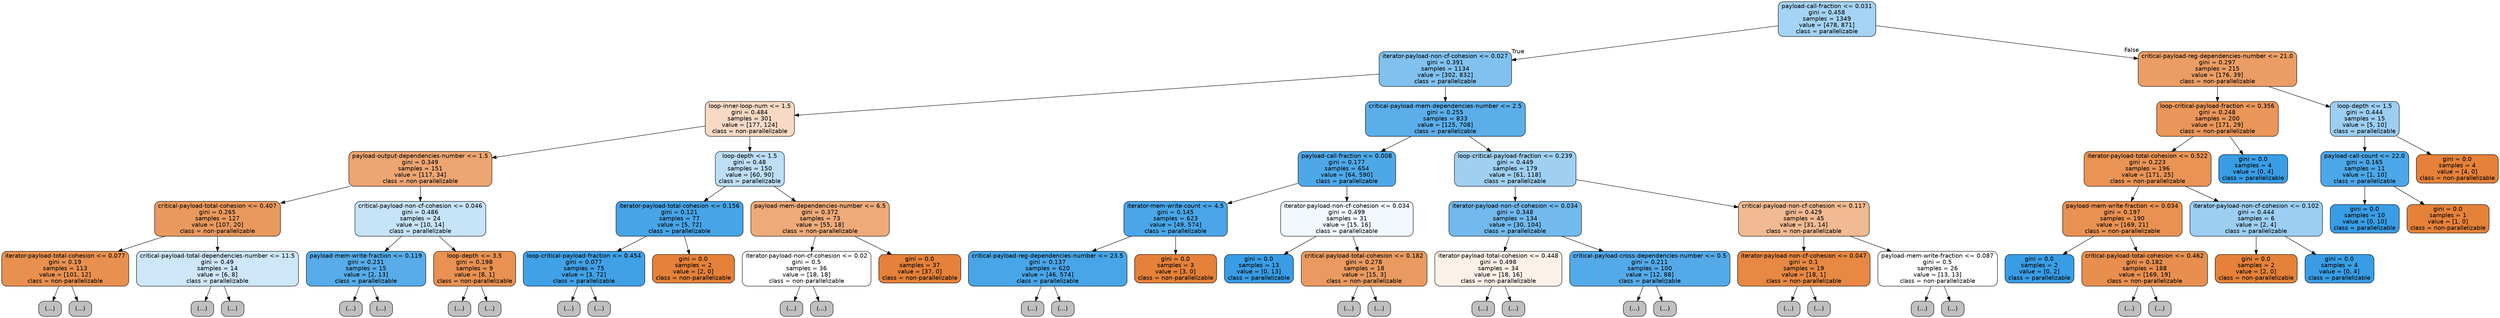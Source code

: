 digraph Tree {
node [shape=box, style="filled, rounded", color="black", fontname=helvetica] ;
edge [fontname=helvetica] ;
0 [label="payload-call-fraction <= 0.031\ngini = 0.458\nsamples = 1349\nvalue = [478, 871]\nclass = parallelizable", fillcolor="#399de573"] ;
1 [label="iterator-payload-non-cf-cohesion <= 0.027\ngini = 0.391\nsamples = 1134\nvalue = [302, 832]\nclass = parallelizable", fillcolor="#399de5a2"] ;
0 -> 1 [labeldistance=2.5, labelangle=45, headlabel="True"] ;
2 [label="loop-inner-loop-num <= 1.5\ngini = 0.484\nsamples = 301\nvalue = [177, 124]\nclass = non-parallelizable", fillcolor="#e581394c"] ;
1 -> 2 ;
3 [label="payload-output-dependencies-number <= 1.5\ngini = 0.349\nsamples = 151\nvalue = [117, 34]\nclass = non-parallelizable", fillcolor="#e58139b5"] ;
2 -> 3 ;
4 [label="critical-payload-total-cohesion <= 0.407\ngini = 0.265\nsamples = 127\nvalue = [107, 20]\nclass = non-parallelizable", fillcolor="#e58139cf"] ;
3 -> 4 ;
5 [label="iterator-payload-total-cohesion <= 0.077\ngini = 0.19\nsamples = 113\nvalue = [101, 12]\nclass = non-parallelizable", fillcolor="#e58139e1"] ;
4 -> 5 ;
6 [label="(...)", fillcolor="#C0C0C0"] ;
5 -> 6 ;
15 [label="(...)", fillcolor="#C0C0C0"] ;
5 -> 15 ;
26 [label="critical-payload-total-dependencies-number <= 11.5\ngini = 0.49\nsamples = 14\nvalue = [6, 8]\nclass = parallelizable", fillcolor="#399de540"] ;
4 -> 26 ;
27 [label="(...)", fillcolor="#C0C0C0"] ;
26 -> 27 ;
30 [label="(...)", fillcolor="#C0C0C0"] ;
26 -> 30 ;
31 [label="critical-payload-non-cf-cohesion <= 0.046\ngini = 0.486\nsamples = 24\nvalue = [10, 14]\nclass = parallelizable", fillcolor="#399de549"] ;
3 -> 31 ;
32 [label="payload-mem-write-fraction <= 0.119\ngini = 0.231\nsamples = 15\nvalue = [2, 13]\nclass = parallelizable", fillcolor="#399de5d8"] ;
31 -> 32 ;
33 [label="(...)", fillcolor="#C0C0C0"] ;
32 -> 33 ;
34 [label="(...)", fillcolor="#C0C0C0"] ;
32 -> 34 ;
37 [label="loop-depth <= 3.5\ngini = 0.198\nsamples = 9\nvalue = [8, 1]\nclass = non-parallelizable", fillcolor="#e58139df"] ;
31 -> 37 ;
38 [label="(...)", fillcolor="#C0C0C0"] ;
37 -> 38 ;
39 [label="(...)", fillcolor="#C0C0C0"] ;
37 -> 39 ;
40 [label="loop-depth <= 1.5\ngini = 0.48\nsamples = 150\nvalue = [60, 90]\nclass = parallelizable", fillcolor="#399de555"] ;
2 -> 40 ;
41 [label="iterator-payload-total-cohesion <= 0.156\ngini = 0.121\nsamples = 77\nvalue = [5, 72]\nclass = parallelizable", fillcolor="#399de5ed"] ;
40 -> 41 ;
42 [label="loop-critical-payload-fraction <= 0.454\ngini = 0.077\nsamples = 75\nvalue = [3, 72]\nclass = parallelizable", fillcolor="#399de5f4"] ;
41 -> 42 ;
43 [label="(...)", fillcolor="#C0C0C0"] ;
42 -> 43 ;
48 [label="(...)", fillcolor="#C0C0C0"] ;
42 -> 48 ;
51 [label="gini = 0.0\nsamples = 2\nvalue = [2, 0]\nclass = non-parallelizable", fillcolor="#e58139ff"] ;
41 -> 51 ;
52 [label="payload-mem-dependencies-number <= 6.5\ngini = 0.372\nsamples = 73\nvalue = [55, 18]\nclass = non-parallelizable", fillcolor="#e58139ac"] ;
40 -> 52 ;
53 [label="iterator-payload-non-cf-cohesion <= 0.02\ngini = 0.5\nsamples = 36\nvalue = [18, 18]\nclass = non-parallelizable", fillcolor="#e5813900"] ;
52 -> 53 ;
54 [label="(...)", fillcolor="#C0C0C0"] ;
53 -> 54 ;
63 [label="(...)", fillcolor="#C0C0C0"] ;
53 -> 63 ;
66 [label="gini = 0.0\nsamples = 37\nvalue = [37, 0]\nclass = non-parallelizable", fillcolor="#e58139ff"] ;
52 -> 66 ;
67 [label="critical-payload-mem-dependencies-number <= 2.5\ngini = 0.255\nsamples = 833\nvalue = [125, 708]\nclass = parallelizable", fillcolor="#399de5d2"] ;
1 -> 67 ;
68 [label="payload-call-fraction <= 0.008\ngini = 0.177\nsamples = 654\nvalue = [64, 590]\nclass = parallelizable", fillcolor="#399de5e3"] ;
67 -> 68 ;
69 [label="iterator-mem-write-count <= 4.5\ngini = 0.145\nsamples = 623\nvalue = [49, 574]\nclass = parallelizable", fillcolor="#399de5e9"] ;
68 -> 69 ;
70 [label="critical-payload-reg-dependencies-number <= 23.5\ngini = 0.137\nsamples = 620\nvalue = [46, 574]\nclass = parallelizable", fillcolor="#399de5eb"] ;
69 -> 70 ;
71 [label="(...)", fillcolor="#C0C0C0"] ;
70 -> 71 ;
172 [label="(...)", fillcolor="#C0C0C0"] ;
70 -> 172 ;
173 [label="gini = 0.0\nsamples = 3\nvalue = [3, 0]\nclass = non-parallelizable", fillcolor="#e58139ff"] ;
69 -> 173 ;
174 [label="iterator-payload-non-cf-cohesion <= 0.034\ngini = 0.499\nsamples = 31\nvalue = [15, 16]\nclass = parallelizable", fillcolor="#399de510"] ;
68 -> 174 ;
175 [label="gini = 0.0\nsamples = 13\nvalue = [0, 13]\nclass = parallelizable", fillcolor="#399de5ff"] ;
174 -> 175 ;
176 [label="critical-payload-total-cohesion <= 0.182\ngini = 0.278\nsamples = 18\nvalue = [15, 3]\nclass = non-parallelizable", fillcolor="#e58139cc"] ;
174 -> 176 ;
177 [label="(...)", fillcolor="#C0C0C0"] ;
176 -> 177 ;
178 [label="(...)", fillcolor="#C0C0C0"] ;
176 -> 178 ;
181 [label="loop-critical-payload-fraction <= 0.239\ngini = 0.449\nsamples = 179\nvalue = [61, 118]\nclass = parallelizable", fillcolor="#399de57b"] ;
67 -> 181 ;
182 [label="iterator-payload-non-cf-cohesion <= 0.034\ngini = 0.348\nsamples = 134\nvalue = [30, 104]\nclass = parallelizable", fillcolor="#399de5b5"] ;
181 -> 182 ;
183 [label="iterator-payload-total-cohesion <= 0.448\ngini = 0.498\nsamples = 34\nvalue = [18, 16]\nclass = non-parallelizable", fillcolor="#e581391c"] ;
182 -> 183 ;
184 [label="(...)", fillcolor="#C0C0C0"] ;
183 -> 184 ;
193 [label="(...)", fillcolor="#C0C0C0"] ;
183 -> 193 ;
194 [label="critical-payload-cross-dependencies-number <= 0.5\ngini = 0.211\nsamples = 100\nvalue = [12, 88]\nclass = parallelizable", fillcolor="#399de5dc"] ;
182 -> 194 ;
195 [label="(...)", fillcolor="#C0C0C0"] ;
194 -> 195 ;
208 [label="(...)", fillcolor="#C0C0C0"] ;
194 -> 208 ;
211 [label="critical-payload-non-cf-cohesion <= 0.117\ngini = 0.429\nsamples = 45\nvalue = [31, 14]\nclass = non-parallelizable", fillcolor="#e581398c"] ;
181 -> 211 ;
212 [label="iterator-payload-non-cf-cohesion <= 0.047\ngini = 0.1\nsamples = 19\nvalue = [18, 1]\nclass = non-parallelizable", fillcolor="#e58139f1"] ;
211 -> 212 ;
213 [label="(...)", fillcolor="#C0C0C0"] ;
212 -> 213 ;
214 [label="(...)", fillcolor="#C0C0C0"] ;
212 -> 214 ;
217 [label="payload-mem-write-fraction <= 0.087\ngini = 0.5\nsamples = 26\nvalue = [13, 13]\nclass = non-parallelizable", fillcolor="#e5813900"] ;
211 -> 217 ;
218 [label="(...)", fillcolor="#C0C0C0"] ;
217 -> 218 ;
231 [label="(...)", fillcolor="#C0C0C0"] ;
217 -> 231 ;
232 [label="critical-payload-reg-dependencies-number <= 21.0\ngini = 0.297\nsamples = 215\nvalue = [176, 39]\nclass = non-parallelizable", fillcolor="#e58139c6"] ;
0 -> 232 [labeldistance=2.5, labelangle=-45, headlabel="False"] ;
233 [label="loop-critical-payload-fraction <= 0.356\ngini = 0.248\nsamples = 200\nvalue = [171, 29]\nclass = non-parallelizable", fillcolor="#e58139d4"] ;
232 -> 233 ;
234 [label="iterator-payload-total-cohesion <= 0.522\ngini = 0.223\nsamples = 196\nvalue = [171, 25]\nclass = non-parallelizable", fillcolor="#e58139da"] ;
233 -> 234 ;
235 [label="payload-mem-write-fraction <= 0.034\ngini = 0.197\nsamples = 190\nvalue = [169, 21]\nclass = non-parallelizable", fillcolor="#e58139df"] ;
234 -> 235 ;
236 [label="gini = 0.0\nsamples = 2\nvalue = [0, 2]\nclass = parallelizable", fillcolor="#399de5ff"] ;
235 -> 236 ;
237 [label="critical-payload-total-cohesion <= 0.462\ngini = 0.182\nsamples = 188\nvalue = [169, 19]\nclass = non-parallelizable", fillcolor="#e58139e2"] ;
235 -> 237 ;
238 [label="(...)", fillcolor="#C0C0C0"] ;
237 -> 238 ;
275 [label="(...)", fillcolor="#C0C0C0"] ;
237 -> 275 ;
278 [label="iterator-payload-non-cf-cohesion <= 0.102\ngini = 0.444\nsamples = 6\nvalue = [2, 4]\nclass = parallelizable", fillcolor="#399de57f"] ;
234 -> 278 ;
279 [label="gini = 0.0\nsamples = 2\nvalue = [2, 0]\nclass = non-parallelizable", fillcolor="#e58139ff"] ;
278 -> 279 ;
280 [label="gini = 0.0\nsamples = 4\nvalue = [0, 4]\nclass = parallelizable", fillcolor="#399de5ff"] ;
278 -> 280 ;
281 [label="gini = 0.0\nsamples = 4\nvalue = [0, 4]\nclass = parallelizable", fillcolor="#399de5ff"] ;
233 -> 281 ;
282 [label="loop-depth <= 1.5\ngini = 0.444\nsamples = 15\nvalue = [5, 10]\nclass = parallelizable", fillcolor="#399de57f"] ;
232 -> 282 ;
283 [label="payload-call-count <= 22.0\ngini = 0.165\nsamples = 11\nvalue = [1, 10]\nclass = parallelizable", fillcolor="#399de5e6"] ;
282 -> 283 ;
284 [label="gini = 0.0\nsamples = 10\nvalue = [0, 10]\nclass = parallelizable", fillcolor="#399de5ff"] ;
283 -> 284 ;
285 [label="gini = 0.0\nsamples = 1\nvalue = [1, 0]\nclass = non-parallelizable", fillcolor="#e58139ff"] ;
283 -> 285 ;
286 [label="gini = 0.0\nsamples = 4\nvalue = [4, 0]\nclass = non-parallelizable", fillcolor="#e58139ff"] ;
282 -> 286 ;
}